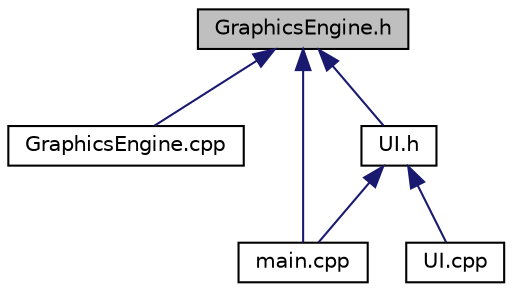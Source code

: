 digraph "GraphicsEngine.h"
{
  edge [fontname="Helvetica",fontsize="10",labelfontname="Helvetica",labelfontsize="10"];
  node [fontname="Helvetica",fontsize="10",shape=record];
  Node23 [label="GraphicsEngine.h",height=0.2,width=0.4,color="black", fillcolor="grey75", style="filled", fontcolor="black"];
  Node23 -> Node24 [dir="back",color="midnightblue",fontsize="10",style="solid",fontname="Helvetica"];
  Node24 [label="GraphicsEngine.cpp",height=0.2,width=0.4,color="black", fillcolor="white", style="filled",URL="$_graphics_engine_8cpp.html",tooltip="Main graphics driver for the program. "];
  Node23 -> Node25 [dir="back",color="midnightblue",fontsize="10",style="solid",fontname="Helvetica"];
  Node25 [label="main.cpp",height=0.2,width=0.4,color="black", fillcolor="white", style="filled",URL="$main_8cpp.html",tooltip="Main driver for the program. "];
  Node23 -> Node26 [dir="back",color="midnightblue",fontsize="10",style="solid",fontname="Helvetica"];
  Node26 [label="UI.h",height=0.2,width=0.4,color="black", fillcolor="white", style="filled",URL="$_u_i_8h.html",tooltip="Header file for UI.cpp. "];
  Node26 -> Node25 [dir="back",color="midnightblue",fontsize="10",style="solid",fontname="Helvetica"];
  Node26 -> Node27 [dir="back",color="midnightblue",fontsize="10",style="solid",fontname="Helvetica"];
  Node27 [label="UI.cpp",height=0.2,width=0.4,color="black", fillcolor="white", style="filled",URL="$_u_i_8cpp.html",tooltip="User interface processor for the program. "];
}
